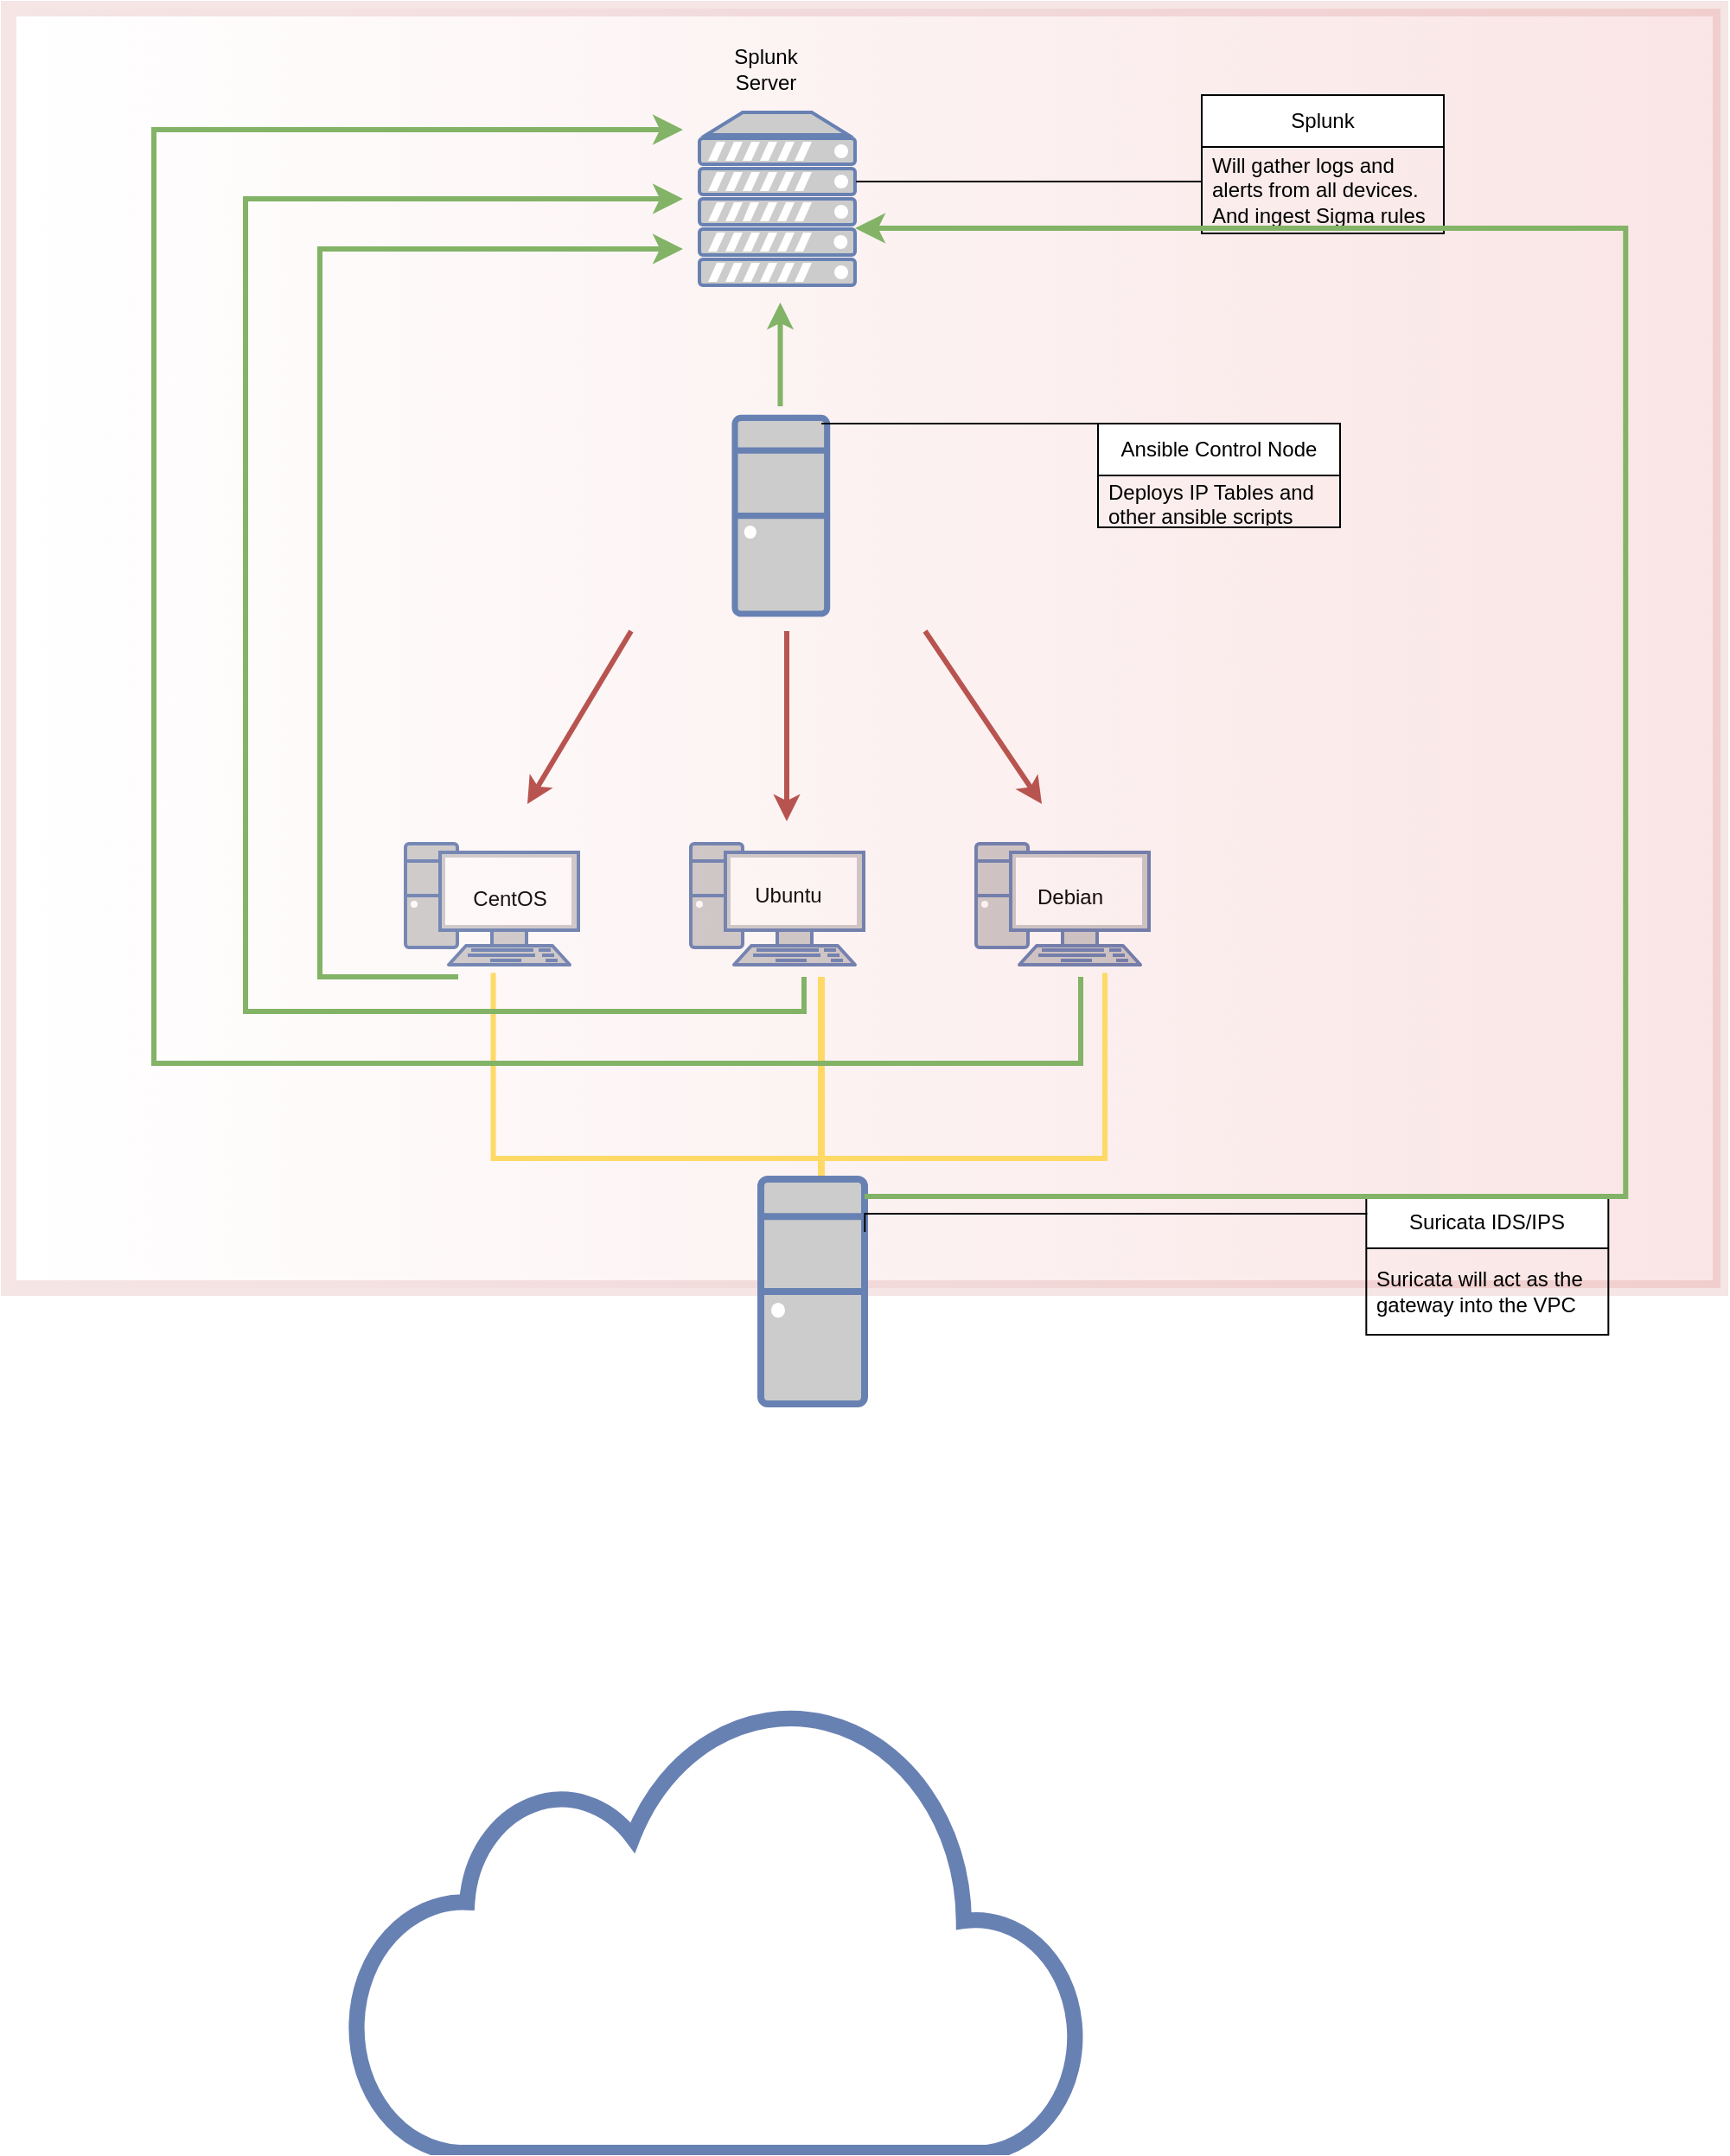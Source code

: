 <mxfile version="20.8.23" type="github">
  <diagram name="Page-1" id="8kLWx7mdblNUVvPbbAvW">
    <mxGraphModel dx="4026" dy="2916" grid="1" gridSize="10" guides="1" tooltips="1" connect="1" arrows="1" fold="1" page="1" pageScale="1" pageWidth="850" pageHeight="1100" background="none" math="0" shadow="0">
      <root>
        <mxCell id="0" />
        <mxCell id="1" parent="0" />
        <mxCell id="D5WEuP7RKEWB0JZD9iPH-6" value="" style="group" parent="1" vertex="1" connectable="0">
          <mxGeometry x="159.5" y="403" width="760.5" height="417" as="geometry" />
        </mxCell>
        <mxCell id="D5WEuP7RKEWB0JZD9iPH-3" value="" style="fontColor=#0066CC;verticalAlign=top;verticalLabelPosition=bottom;labelPosition=center;align=center;html=1;outlineConnect=0;fillColor=#CCCCCC;strokeColor=#6881B3;gradientColor=none;gradientDirection=north;strokeWidth=2;shape=mxgraph.networks.pc;" parent="D5WEuP7RKEWB0JZD9iPH-6" vertex="1">
          <mxGeometry width="100" height="70" as="geometry" />
        </mxCell>
        <mxCell id="D5WEuP7RKEWB0JZD9iPH-4" value="" style="fontColor=#0066CC;verticalAlign=top;verticalLabelPosition=bottom;labelPosition=center;align=center;html=1;outlineConnect=0;fillColor=#CCCCCC;strokeColor=#6881B3;gradientColor=none;gradientDirection=north;strokeWidth=2;shape=mxgraph.networks.pc;" parent="D5WEuP7RKEWB0JZD9iPH-6" vertex="1">
          <mxGeometry x="330" width="100" height="70" as="geometry" />
        </mxCell>
        <mxCell id="D5WEuP7RKEWB0JZD9iPH-5" value="" style="fontColor=#0066CC;verticalAlign=top;verticalLabelPosition=bottom;labelPosition=center;align=center;html=1;outlineConnect=0;fillColor=#CCCCCC;strokeColor=#6881B3;gradientColor=none;gradientDirection=north;strokeWidth=2;shape=mxgraph.networks.pc;" parent="D5WEuP7RKEWB0JZD9iPH-6" vertex="1">
          <mxGeometry x="165" width="100" height="70" as="geometry" />
        </mxCell>
        <mxCell id="r-djEIy74ulVzaPChZWc-25" value="CentOS" style="text;strokeColor=none;align=center;fillColor=none;html=1;verticalAlign=middle;whiteSpace=wrap;rounded=0;fontColor=#000000;" parent="D5WEuP7RKEWB0JZD9iPH-6" vertex="1">
          <mxGeometry x="30" y="17" width="60" height="30" as="geometry" />
        </mxCell>
        <mxCell id="r-djEIy74ulVzaPChZWc-26" value="Ubuntu" style="text;strokeColor=none;align=center;fillColor=none;html=1;verticalAlign=middle;whiteSpace=wrap;rounded=0;fontColor=#000000;" parent="D5WEuP7RKEWB0JZD9iPH-6" vertex="1">
          <mxGeometry x="191.5" y="15" width="60" height="30" as="geometry" />
        </mxCell>
        <mxCell id="r-djEIy74ulVzaPChZWc-27" value="Debian" style="text;strokeColor=none;align=center;fillColor=none;html=1;verticalAlign=middle;whiteSpace=wrap;rounded=0;fontColor=#000000;" parent="D5WEuP7RKEWB0JZD9iPH-6" vertex="1">
          <mxGeometry x="354" y="16" width="60" height="30" as="geometry" />
        </mxCell>
        <mxCell id="URxYNGc6Y4Ne9e4dtN-q-24" value="" style="verticalLabelPosition=bottom;verticalAlign=top;html=1;shape=mxgraph.basic.rect;fillColor2=none;strokeWidth=9;size=20;indent=5;shadow=0;strokeColor=#990000;fillColor=default;gradientColor=#CC0000;gradientDirection=east;perimeterSpacing=0;opacity=10;" vertex="1" parent="D5WEuP7RKEWB0JZD9iPH-6">
          <mxGeometry x="-229.5" y="-483" width="990" height="740" as="geometry" />
        </mxCell>
        <mxCell id="URxYNGc6Y4Ne9e4dtN-q-1" value="Splunk" style="swimlane;fontStyle=0;childLayout=stackLayout;horizontal=1;startSize=30;horizontalStack=0;resizeParent=1;resizeParentMax=0;resizeLast=0;collapsible=1;marginBottom=0;whiteSpace=wrap;html=1;" vertex="1" parent="D5WEuP7RKEWB0JZD9iPH-6">
          <mxGeometry x="460.5" y="-433" width="140" height="80" as="geometry" />
        </mxCell>
        <mxCell id="URxYNGc6Y4Ne9e4dtN-q-2" value="Will gather logs and alerts from all devices. And ingest Sigma rules" style="text;strokeColor=none;fillColor=none;align=left;verticalAlign=middle;spacingLeft=4;spacingRight=4;overflow=hidden;points=[[0,0.5],[1,0.5]];portConstraint=eastwest;rotatable=0;whiteSpace=wrap;html=1;" vertex="1" parent="URxYNGc6Y4Ne9e4dtN-q-1">
          <mxGeometry y="30" width="140" height="50" as="geometry" />
        </mxCell>
        <mxCell id="URxYNGc6Y4Ne9e4dtN-q-30" value="" style="strokeWidth=3;html=1;shape=mxgraph.flowchart.annotation_1;align=left;pointerEvents=1;shadow=0;strokeColor=#FFD966;fillColor=default;gradientColor=none;gradientDirection=east;rotation=-90;" vertex="1" parent="D5WEuP7RKEWB0JZD9iPH-6">
          <mxGeometry x="174" y="-48.5" width="107.25" height="353.75" as="geometry" />
        </mxCell>
        <mxCell id="URxYNGc6Y4Ne9e4dtN-q-32" value="" style="endArrow=none;html=1;rounded=0;strokeWidth=4;strokeColor=#FFD966;" edge="1" parent="D5WEuP7RKEWB0JZD9iPH-6">
          <mxGeometry relative="1" as="geometry">
            <mxPoint x="240.5" y="192" as="sourcePoint" />
            <mxPoint x="240.5" y="77" as="targetPoint" />
          </mxGeometry>
        </mxCell>
        <mxCell id="D5WEuP7RKEWB0JZD9iPH-8" value="" style="fontColor=#0066CC;verticalAlign=top;verticalLabelPosition=bottom;labelPosition=center;align=center;html=1;outlineConnect=0;fillColor=#CCCCCC;strokeColor=#6881B3;gradientColor=none;gradientDirection=north;strokeWidth=2;shape=mxgraph.networks.server;" parent="1" vertex="1">
          <mxGeometry x="329.5" y="-20" width="90" height="100" as="geometry" />
        </mxCell>
        <mxCell id="D5WEuP7RKEWB0JZD9iPH-9" value="Splunk Server" style="text;strokeColor=none;align=center;fillColor=none;html=1;verticalAlign=middle;whiteSpace=wrap;rounded=0;" parent="1" vertex="1">
          <mxGeometry x="337.5" y="-60" width="60" height="30" as="geometry" />
        </mxCell>
        <mxCell id="D5WEuP7RKEWB0JZD9iPH-10" value="" style="endArrow=classic;html=1;rounded=0;fillColor=#f8cecc;strokeColor=#b85450;strokeWidth=3;gradientColor=#ea6b66;" parent="1" edge="1">
          <mxGeometry relative="1" as="geometry">
            <mxPoint x="290" y="280" as="sourcePoint" />
            <mxPoint x="230" y="380" as="targetPoint" />
          </mxGeometry>
        </mxCell>
        <mxCell id="D5WEuP7RKEWB0JZD9iPH-14" value="" style="endArrow=classic;html=1;rounded=0;fillColor=#f8cecc;strokeColor=#b85450;strokeWidth=3;gradientColor=#ea6b66;" parent="1" edge="1">
          <mxGeometry relative="1" as="geometry">
            <mxPoint x="380" y="280" as="sourcePoint" />
            <mxPoint x="380" y="390" as="targetPoint" />
          </mxGeometry>
        </mxCell>
        <mxCell id="D5WEuP7RKEWB0JZD9iPH-18" value="" style="endArrow=classic;html=1;rounded=0;fillColor=#f8cecc;strokeColor=#b85450;strokeWidth=3;gradientColor=#ea6b66;" parent="1" edge="1">
          <mxGeometry relative="1" as="geometry">
            <mxPoint x="460" y="280" as="sourcePoint" />
            <mxPoint x="527.5" y="380" as="targetPoint" />
          </mxGeometry>
        </mxCell>
        <mxCell id="D5WEuP7RKEWB0JZD9iPH-31" value="" style="edgeStyle=segmentEdgeStyle;endArrow=classic;html=1;rounded=0;endSize=8;startSize=8;fontColor=#000000;strokeWidth=3;fillColor=#d5e8d4;strokeColor=#82b366;" parent="1" edge="1">
          <mxGeometry width="50" height="50" relative="1" as="geometry">
            <mxPoint x="390" y="480" as="sourcePoint" />
            <mxPoint x="320" y="30" as="targetPoint" />
            <Array as="points">
              <mxPoint x="390" y="500" />
              <mxPoint x="67" y="500" />
              <mxPoint x="67" y="30" />
            </Array>
          </mxGeometry>
        </mxCell>
        <mxCell id="D5WEuP7RKEWB0JZD9iPH-33" value="" style="edgeStyle=segmentEdgeStyle;endArrow=classic;html=1;rounded=0;endSize=8;startSize=8;fontColor=#000000;strokeWidth=3;fillColor=#d5e8d4;strokeColor=#82b366;" parent="1" edge="1">
          <mxGeometry width="50" height="50" relative="1" as="geometry">
            <mxPoint x="190" y="480" as="sourcePoint" />
            <mxPoint x="320" y="59" as="targetPoint" />
            <Array as="points">
              <mxPoint x="110" y="480" />
              <mxPoint x="110" y="59" />
            </Array>
          </mxGeometry>
        </mxCell>
        <mxCell id="D5WEuP7RKEWB0JZD9iPH-34" value="" style="edgeStyle=segmentEdgeStyle;endArrow=classic;html=1;rounded=0;endSize=8;startSize=8;fontColor=#000000;strokeWidth=3;fillColor=#d5e8d4;strokeColor=#82b366;" parent="1" edge="1">
          <mxGeometry width="50" height="50" relative="1" as="geometry">
            <mxPoint x="550" y="480" as="sourcePoint" />
            <mxPoint x="320" y="-10" as="targetPoint" />
            <Array as="points">
              <mxPoint x="550" y="510" />
              <mxPoint x="550" y="530" />
              <mxPoint x="14" y="530" />
              <mxPoint x="14" y="-10" />
            </Array>
          </mxGeometry>
        </mxCell>
        <mxCell id="URxYNGc6Y4Ne9e4dtN-q-3" value="" style="endArrow=none;html=1;rounded=0;" edge="1" parent="1">
          <mxGeometry width="50" height="50" relative="1" as="geometry">
            <mxPoint x="420" y="20" as="sourcePoint" />
            <mxPoint x="620" y="20" as="targetPoint" />
          </mxGeometry>
        </mxCell>
        <mxCell id="URxYNGc6Y4Ne9e4dtN-q-11" value="" style="html=1;outlineConnect=0;fillColor=#CCCCCC;strokeColor=#6881B3;gradientColor=none;gradientDirection=north;strokeWidth=2;shape=mxgraph.networks.cloud;fontColor=#ffffff;shadow=0;dashed=1;dashPattern=1 2;opacity=0;" vertex="1" parent="1">
          <mxGeometry x="250" y="280" width="90" height="50" as="geometry" />
        </mxCell>
        <mxCell id="URxYNGc6Y4Ne9e4dtN-q-16" value="" style="html=1;outlineConnect=0;fillColor=#FFFFFF;strokeColor=#6881B3;gradientColor=none;gradientDirection=north;strokeWidth=2;shape=mxgraph.networks.cloud;fontColor=#ffffff;shadow=0;" vertex="1" parent="1">
          <mxGeometry x="130" y="900" width="420" height="260" as="geometry" />
        </mxCell>
        <mxCell id="D5WEuP7RKEWB0JZD9iPH-1" value="" style="fontColor=#0066CC;verticalAlign=top;verticalLabelPosition=bottom;labelPosition=center;align=center;html=1;outlineConnect=0;fillColor=#CCCCCC;strokeColor=#6881B3;gradientColor=none;gradientDirection=north;strokeWidth=2;shape=mxgraph.networks.desktop_pc;" parent="1" vertex="1">
          <mxGeometry x="350.004" y="156.667" width="53.333" height="113.333" as="geometry" />
        </mxCell>
        <mxCell id="r-djEIy74ulVzaPChZWc-24" value="" style="endArrow=classic;html=1;rounded=0;strokeWidth=3;fontColor=#000000;fillColor=#d5e8d4;strokeColor=#82b366;" parent="1" edge="1">
          <mxGeometry width="50" height="50" relative="1" as="geometry">
            <mxPoint x="376.24" y="150" as="sourcePoint" />
            <mxPoint x="376.24" y="90" as="targetPoint" />
          </mxGeometry>
        </mxCell>
        <mxCell id="URxYNGc6Y4Ne9e4dtN-q-21" value="" style="group" vertex="1" connectable="0" parent="1">
          <mxGeometry x="400" y="160" width="300" height="60" as="geometry" />
        </mxCell>
        <mxCell id="D5WEuP7RKEWB0JZD9iPH-22" value="Ansible Control Node" style="swimlane;fontStyle=0;childLayout=stackLayout;horizontal=1;startSize=30;horizontalStack=0;resizeParent=1;resizeParentMax=0;resizeLast=0;collapsible=1;marginBottom=0;whiteSpace=wrap;html=1;" parent="URxYNGc6Y4Ne9e4dtN-q-21" vertex="1">
          <mxGeometry x="160" width="140" height="60" as="geometry" />
        </mxCell>
        <mxCell id="D5WEuP7RKEWB0JZD9iPH-23" value="Deploys IP Tables and other ansible scripts&lt;br&gt;&lt;ul&gt;&lt;li&gt;Logs will be sent to Splunk&lt;/li&gt;&lt;/ul&gt;" style="text;strokeColor=none;fillColor=none;align=left;verticalAlign=middle;spacingLeft=4;spacingRight=4;overflow=hidden;points=[[0,0.5],[1,0.5]];portConstraint=eastwest;rotatable=0;whiteSpace=wrap;html=1;" parent="D5WEuP7RKEWB0JZD9iPH-22" vertex="1">
          <mxGeometry y="30" width="140" height="30" as="geometry" />
        </mxCell>
        <mxCell id="D5WEuP7RKEWB0JZD9iPH-26" value="" style="endArrow=none;html=1;rounded=0;" parent="URxYNGc6Y4Ne9e4dtN-q-21" edge="1">
          <mxGeometry width="50" height="50" relative="1" as="geometry">
            <mxPoint as="sourcePoint" />
            <mxPoint x="180" as="targetPoint" />
          </mxGeometry>
        </mxCell>
        <mxCell id="URxYNGc6Y4Ne9e4dtN-q-22" value="" style="group" vertex="1" connectable="0" parent="1">
          <mxGeometry x="365" y="597" width="490.16" height="130" as="geometry" />
        </mxCell>
        <mxCell id="URxYNGc6Y4Ne9e4dtN-q-19" value="" style="fontColor=#0066CC;verticalAlign=top;verticalLabelPosition=bottom;labelPosition=center;align=center;html=1;outlineConnect=0;fillColor=#CCCCCC;strokeColor=#6881B3;gradientColor=none;gradientDirection=north;strokeWidth=2;shape=mxgraph.networks.desktop_pc;shadow=0;" vertex="1" parent="URxYNGc6Y4Ne9e4dtN-q-22">
          <mxGeometry width="60" height="130" as="geometry" />
        </mxCell>
        <mxCell id="URxYNGc6Y4Ne9e4dtN-q-20" value="" style="group" vertex="1" connectable="0" parent="URxYNGc6Y4Ne9e4dtN-q-22">
          <mxGeometry x="60.16" y="10" width="430" height="90" as="geometry" />
        </mxCell>
        <mxCell id="r-djEIy74ulVzaPChZWc-18" value="Suricata IDS/IPS" style="swimlane;fontStyle=0;childLayout=stackLayout;horizontal=1;startSize=30;horizontalStack=0;resizeParent=1;resizeParentMax=0;resizeLast=0;collapsible=1;marginBottom=0;whiteSpace=wrap;html=1;" parent="URxYNGc6Y4Ne9e4dtN-q-20" vertex="1">
          <mxGeometry x="290" width="140" height="80" as="geometry" />
        </mxCell>
        <mxCell id="r-djEIy74ulVzaPChZWc-19" value="Suricata will act as the gateway into the VPC" style="text;strokeColor=none;fillColor=none;align=left;verticalAlign=middle;spacingLeft=4;spacingRight=4;overflow=hidden;points=[[0,0.5],[1,0.5]];portConstraint=eastwest;rotatable=0;whiteSpace=wrap;html=1;" parent="r-djEIy74ulVzaPChZWc-18" vertex="1">
          <mxGeometry y="30" width="140" height="50" as="geometry" />
        </mxCell>
        <mxCell id="URxYNGc6Y4Ne9e4dtN-q-26" value="" style="edgeStyle=segmentEdgeStyle;endArrow=classic;html=1;curved=0;rounded=0;endSize=8;startSize=8;fillColor=#d5e8d4;strokeColor=#82b366;strokeWidth=3;" edge="1" parent="r-djEIy74ulVzaPChZWc-18" target="D5WEuP7RKEWB0JZD9iPH-8">
          <mxGeometry width="50" height="50" relative="1" as="geometry">
            <mxPoint x="-290.16" as="sourcePoint" />
            <mxPoint x="79.84" y="-550" as="targetPoint" />
            <Array as="points">
              <mxPoint x="150" />
              <mxPoint x="150" y="-560" />
            </Array>
          </mxGeometry>
        </mxCell>
        <mxCell id="r-djEIy74ulVzaPChZWc-22" value="" style="shape=partialRectangle;whiteSpace=wrap;html=1;bottom=0;right=0;fillColor=none;fontColor=#000000;" parent="URxYNGc6Y4Ne9e4dtN-q-20" vertex="1">
          <mxGeometry y="10" width="290" height="10" as="geometry" />
        </mxCell>
      </root>
    </mxGraphModel>
  </diagram>
</mxfile>
